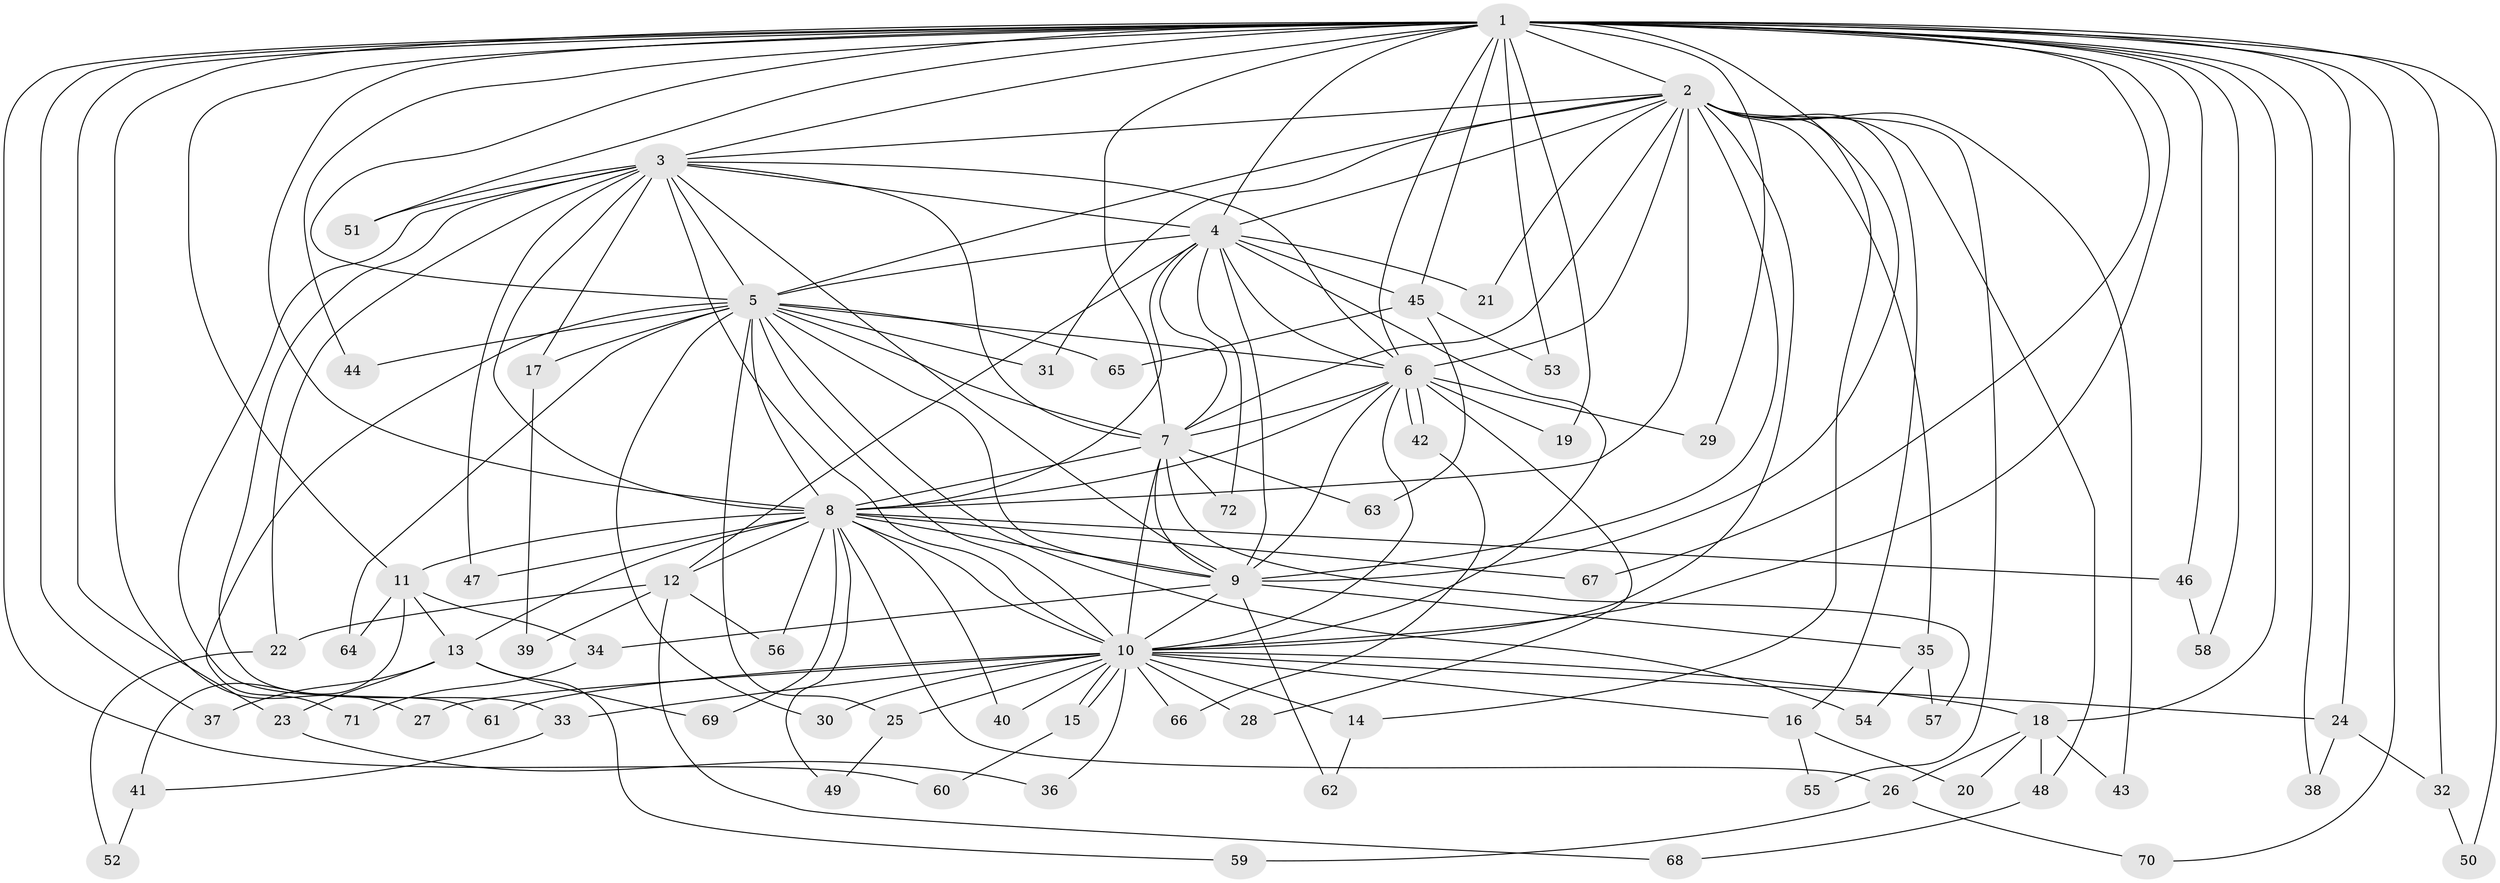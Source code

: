 // coarse degree distribution, {1: 0.5714285714285714, 2: 0.19047619047619047, 9: 0.047619047619047616, 4: 0.09523809523809523, 14: 0.047619047619047616, 3: 0.047619047619047616}
// Generated by graph-tools (version 1.1) at 2025/46/03/04/25 21:46:56]
// undirected, 72 vertices, 169 edges
graph export_dot {
graph [start="1"]
  node [color=gray90,style=filled];
  1;
  2;
  3;
  4;
  5;
  6;
  7;
  8;
  9;
  10;
  11;
  12;
  13;
  14;
  15;
  16;
  17;
  18;
  19;
  20;
  21;
  22;
  23;
  24;
  25;
  26;
  27;
  28;
  29;
  30;
  31;
  32;
  33;
  34;
  35;
  36;
  37;
  38;
  39;
  40;
  41;
  42;
  43;
  44;
  45;
  46;
  47;
  48;
  49;
  50;
  51;
  52;
  53;
  54;
  55;
  56;
  57;
  58;
  59;
  60;
  61;
  62;
  63;
  64;
  65;
  66;
  67;
  68;
  69;
  70;
  71;
  72;
  1 -- 2;
  1 -- 3;
  1 -- 4;
  1 -- 5;
  1 -- 6;
  1 -- 7;
  1 -- 8;
  1 -- 9;
  1 -- 10;
  1 -- 11;
  1 -- 18;
  1 -- 19;
  1 -- 23;
  1 -- 24;
  1 -- 27;
  1 -- 29;
  1 -- 32;
  1 -- 37;
  1 -- 38;
  1 -- 44;
  1 -- 45;
  1 -- 46;
  1 -- 50;
  1 -- 51;
  1 -- 53;
  1 -- 58;
  1 -- 60;
  1 -- 67;
  1 -- 70;
  2 -- 3;
  2 -- 4;
  2 -- 5;
  2 -- 6;
  2 -- 7;
  2 -- 8;
  2 -- 9;
  2 -- 10;
  2 -- 14;
  2 -- 16;
  2 -- 21;
  2 -- 31;
  2 -- 35;
  2 -- 43;
  2 -- 48;
  2 -- 55;
  3 -- 4;
  3 -- 5;
  3 -- 6;
  3 -- 7;
  3 -- 8;
  3 -- 9;
  3 -- 10;
  3 -- 17;
  3 -- 22;
  3 -- 33;
  3 -- 47;
  3 -- 51;
  3 -- 61;
  4 -- 5;
  4 -- 6;
  4 -- 7;
  4 -- 8;
  4 -- 9;
  4 -- 10;
  4 -- 12;
  4 -- 21;
  4 -- 45;
  4 -- 72;
  5 -- 6;
  5 -- 7;
  5 -- 8;
  5 -- 9;
  5 -- 10;
  5 -- 17;
  5 -- 25;
  5 -- 30;
  5 -- 31;
  5 -- 44;
  5 -- 54;
  5 -- 64;
  5 -- 65;
  5 -- 71;
  6 -- 7;
  6 -- 8;
  6 -- 9;
  6 -- 10;
  6 -- 19;
  6 -- 28;
  6 -- 29;
  6 -- 42;
  6 -- 42;
  7 -- 8;
  7 -- 9;
  7 -- 10;
  7 -- 57;
  7 -- 63;
  7 -- 72;
  8 -- 9;
  8 -- 10;
  8 -- 11;
  8 -- 12;
  8 -- 13;
  8 -- 26;
  8 -- 40;
  8 -- 46;
  8 -- 47;
  8 -- 49;
  8 -- 56;
  8 -- 67;
  8 -- 69;
  9 -- 10;
  9 -- 34;
  9 -- 35;
  9 -- 62;
  10 -- 14;
  10 -- 15;
  10 -- 15;
  10 -- 16;
  10 -- 18;
  10 -- 24;
  10 -- 25;
  10 -- 27;
  10 -- 28;
  10 -- 30;
  10 -- 33;
  10 -- 36;
  10 -- 40;
  10 -- 61;
  10 -- 66;
  11 -- 13;
  11 -- 34;
  11 -- 41;
  11 -- 64;
  12 -- 22;
  12 -- 39;
  12 -- 56;
  12 -- 68;
  13 -- 23;
  13 -- 37;
  13 -- 59;
  13 -- 69;
  14 -- 62;
  15 -- 60;
  16 -- 20;
  16 -- 55;
  17 -- 39;
  18 -- 20;
  18 -- 26;
  18 -- 43;
  18 -- 48;
  22 -- 52;
  23 -- 36;
  24 -- 32;
  24 -- 38;
  25 -- 49;
  26 -- 59;
  26 -- 70;
  32 -- 50;
  33 -- 41;
  34 -- 71;
  35 -- 54;
  35 -- 57;
  41 -- 52;
  42 -- 66;
  45 -- 53;
  45 -- 63;
  45 -- 65;
  46 -- 58;
  48 -- 68;
}
